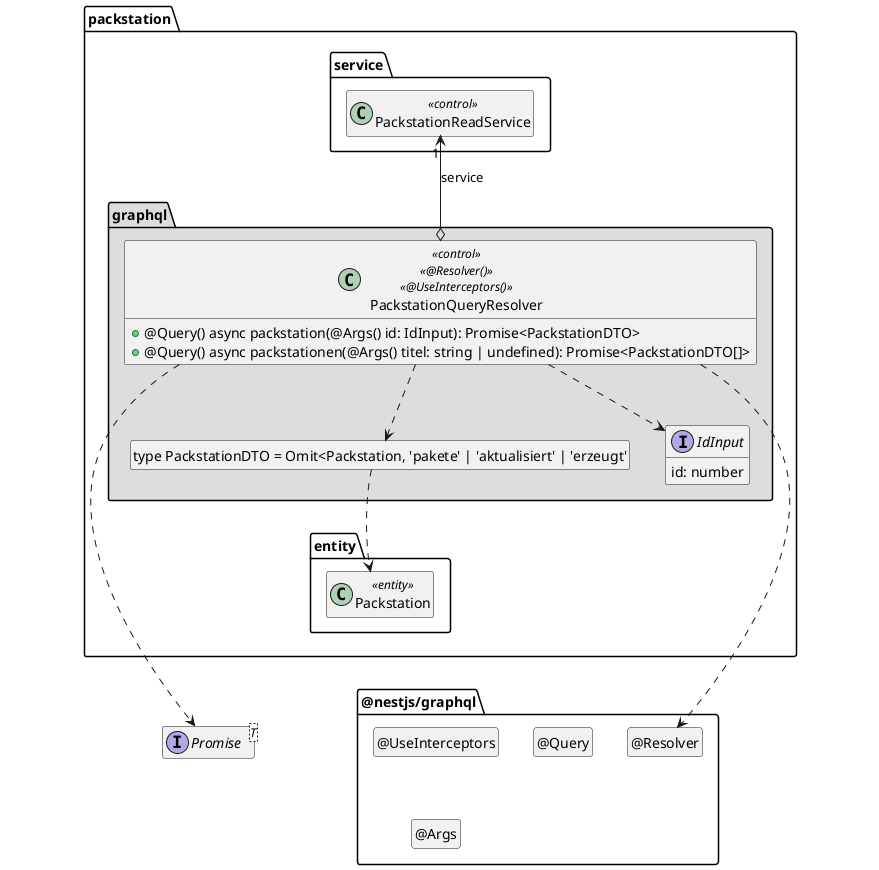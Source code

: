 @startuml Controller-Klasse

interface Promise<T>

package @nestjs/graphql {
  class "@Resolver" as Resolver
  hide Resolver circle

  class "@UseInterceptors" as UseInterceptors
  hide UseInterceptors circle

  class "@Query" as Query
  hide Query circle

  class "@Args" as Args
  hide Args circle

  Resolver .left[hidden].> Promise
}

package packstation {
  package entity {
    class Packstation <<entity>>
  }

  package service {
    class PackstationReadService << control >>
  }

  package graphql #DDDDDD {
    class "type PackstationDTO = Omit<Packstation, 'pakete' | 'aktualisiert' | 'erzeugt'" as PackstationDTO
    hide PackstationDTO circle

    interface IdInput {
        id: number
    }

    class PackstationQueryResolver << control >> << @Resolver() >> << @UseInterceptors() >> {
      + @Query() async packstation(@Args() id: IdInput): Promise<PackstationDTO>
      + @Query() async packstationen(@Args() titel: string | undefined): Promise<PackstationDTO[]>
    }

    PackstationQueryResolver o-up-> "1" PackstationReadService : service
    PackstationQueryResolver ..> PackstationDTO
    PackstationQueryResolver ..> IdInput
    PackstationDTO ..> Packstation
    PackstationQueryResolver ..> Resolver

    PackstationQueryResolver ..> Promise

    PackstationDTO .[hidden].> Packstation
    Packstation .[hidden].> Promise
    PackstationReadService .[hidden].> Promise
    Packstation .[hidden].> Resolver
    PackstationReadService .[hidden].> Resolver
  }
}

hide empty members

@enduml
